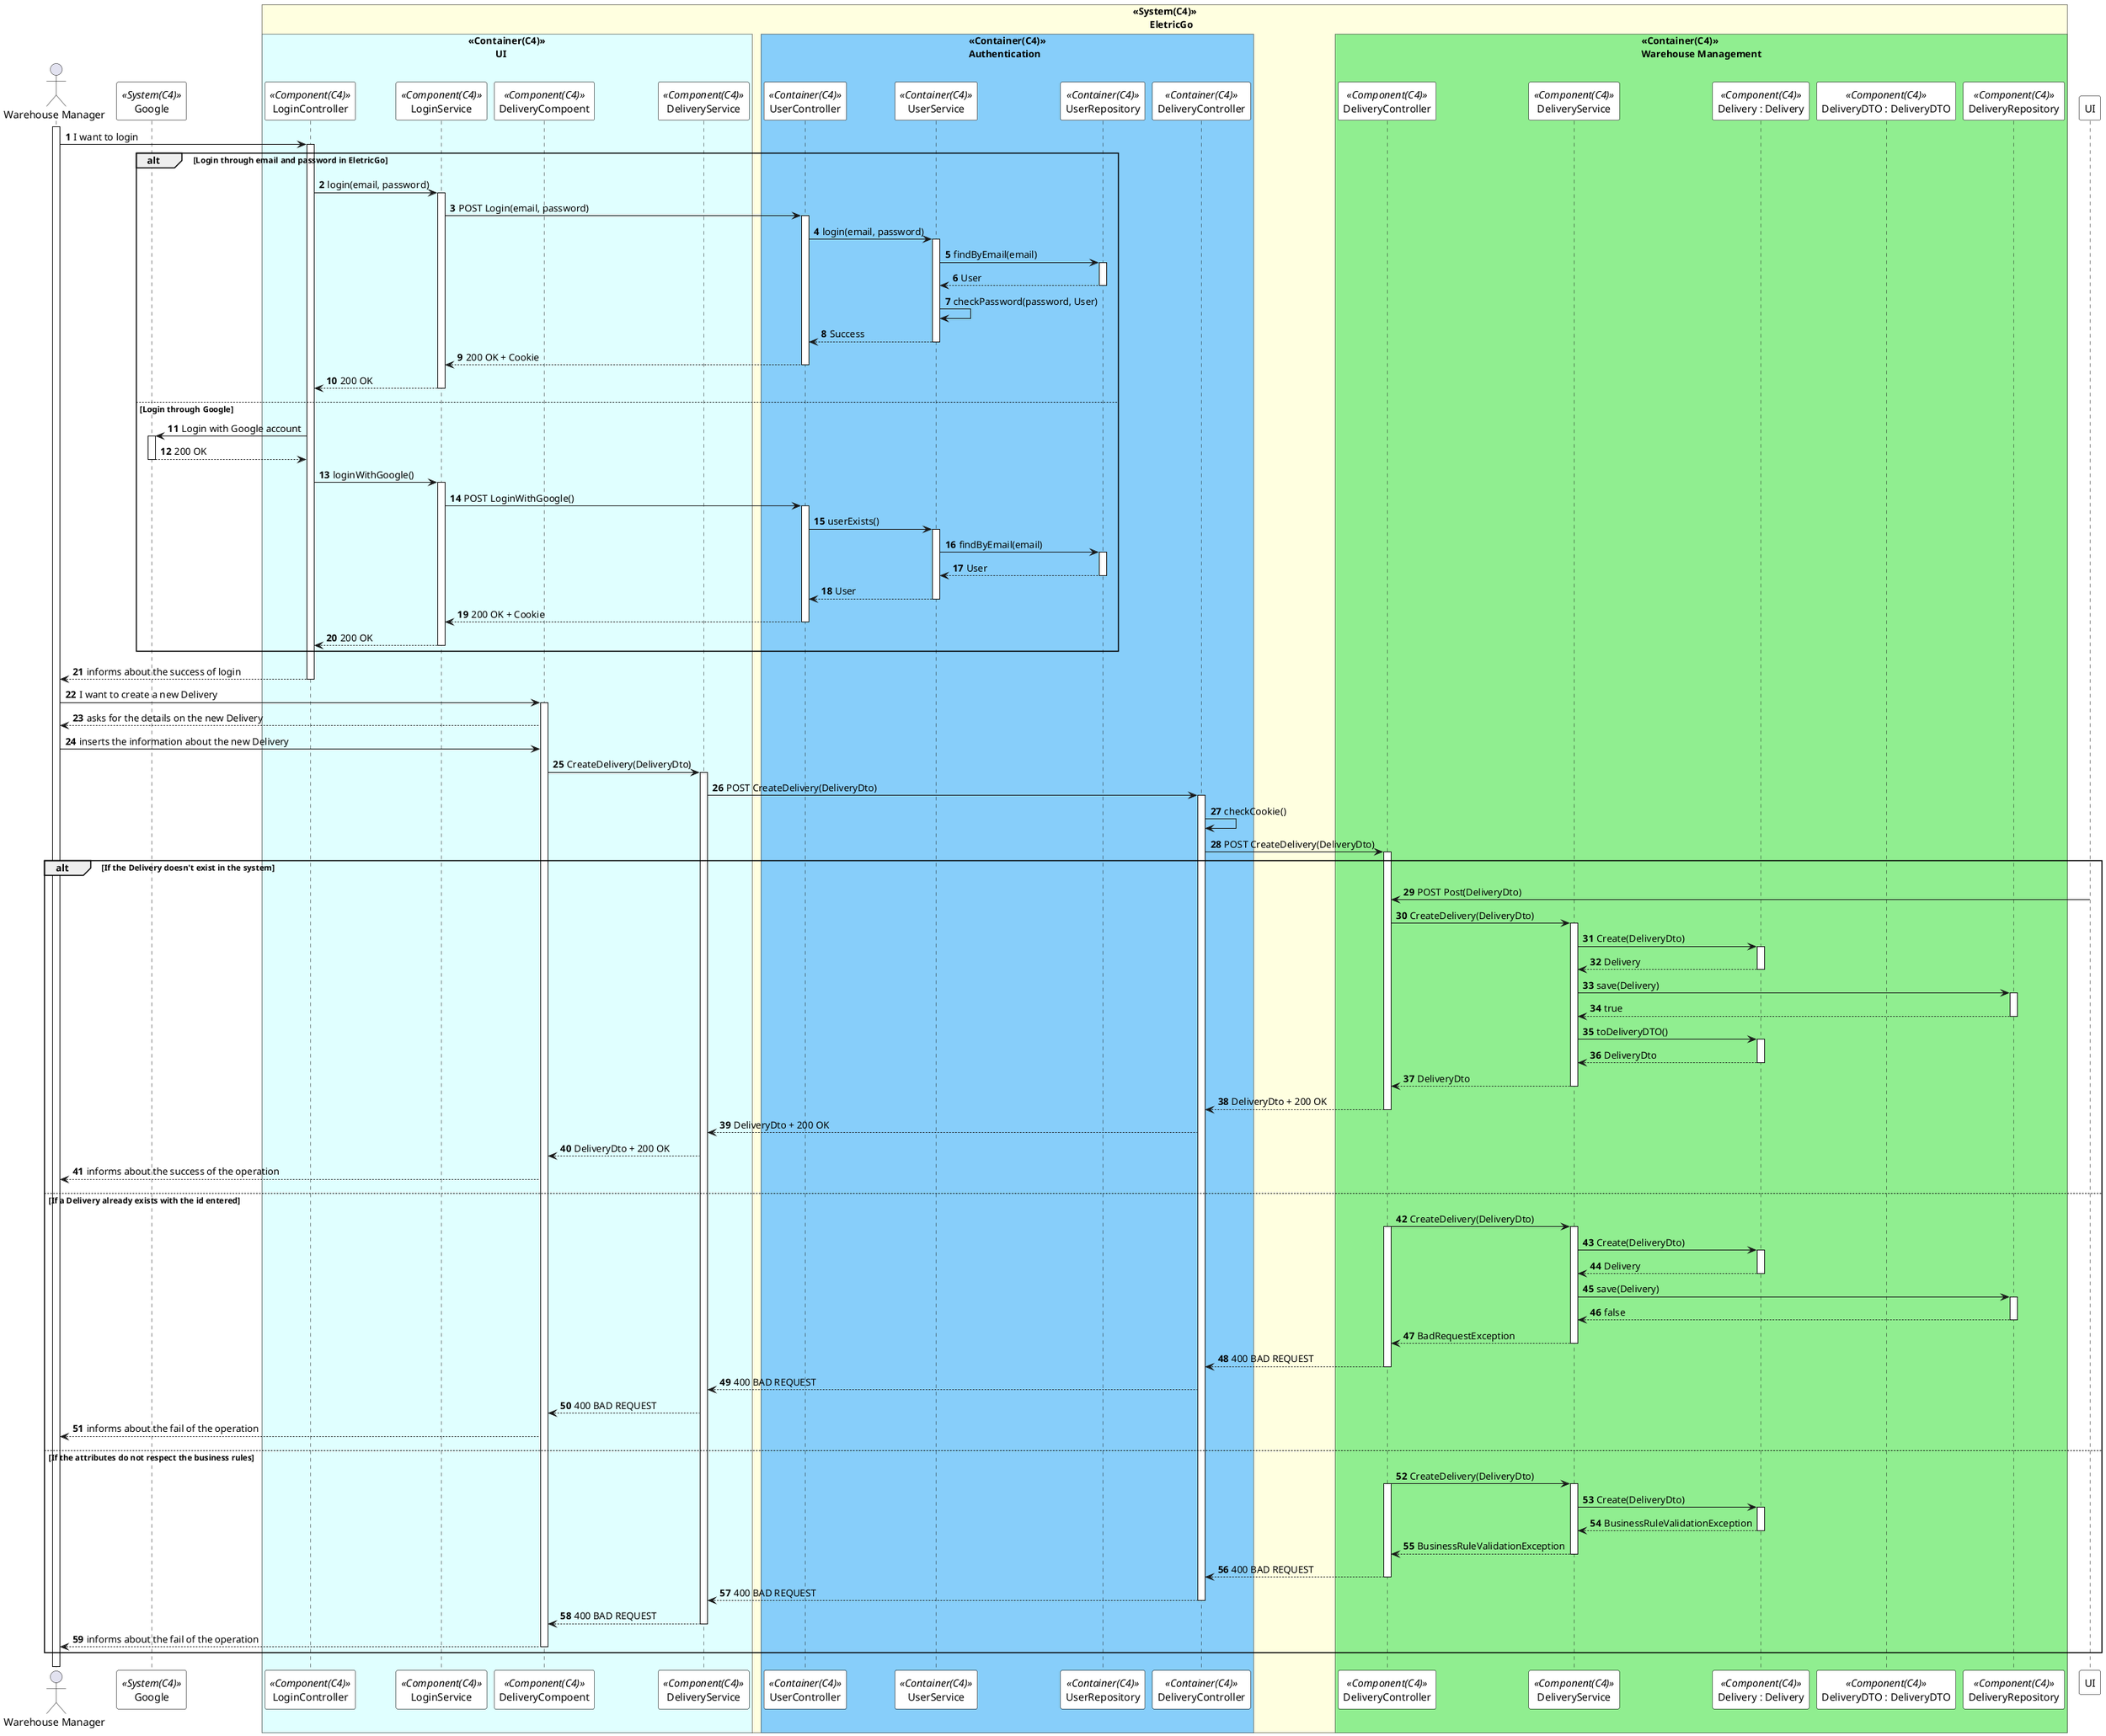 @startuml createDeliverySD
autonumber
!pragma teoz true
skinparam sequence {
ParticipantBorderColor black
ParticipantBackgroundColor white
}

actor "Warehouse Manager" as admin

participant Google as Google <<System(C4)>>

box "<<System(C4)>>\n       EletricGo" #LightYellow

    box "<<Container(C4)>>\n           UI" #LightCyan
        
        participant LoginController as LoginC <<Component(C4)>>
        participant LoginService as LoginS <<Component(C4)>>
    
    
    
        participant DeliveryCompoent as DeliveryC <<Component(C4)>>
        participant DeliveryService as DeliveryS <<Component(C4)>>
        

    end box

    box "<<Container(C4)>>\nAuthentication" #LightSkyBlue

        participant UserController as UserCTRL <<Container(C4)>> 
        participant UserService as UserServ <<Container(C4)>> 
        participant UserRepository as UserRepo <<Container(C4)>> 

        participant DeliveryController as DeliveryCTRL <<Container(C4)>>

    end box


    box "<<Container(C4)>>\nWarehouse Management" #LightGreen
        participant DeliveryController as  CTL <<Component(C4)>>
        participant DeliveryService as  SV <<Component(C4)>>
        participant "Delivery : Delivery" as  delivery <<Component(C4)>>
        participant "DeliveryDTO : DeliveryDTO" as  DTO <<Component(C4)>>
        participant DeliveryRepository as  DR <<Component(C4)>>
    end box
end box

activate admin
admin->LoginC: I want to login
activate LoginC

alt Login through email and password in EletricGo


    LoginC -> LoginS: login(email, password)
    activate LoginS
    LoginS -> UserCTRL: POST Login(email, password)
    activate UserCTRL

    UserCTRL -> UserServ: login(email, password)
    activate UserServ
    UserServ -> UserRepo: findByEmail(email)
    activate UserRepo
    UserRepo --> UserServ: User
    deactivate UserRepo
    UserServ -> UserServ: checkPassword(password, User)
    UserServ --> UserCTRL: Success
    deactivate UserServ


    UserCTRL --> LoginS: 200 OK + Cookie
    deactivate UserCTRL

    LoginS --> LoginC: 200 OK
    deactivate LoginS

else Login through Google

    LoginC -> Google: Login with Google account
    activate Google
    Google --> LoginC: 200 OK
    deactivate
    LoginC -> LoginS: loginWithGoogle()
    activate LoginS
    LoginS -> UserCTRL: POST LoginWithGoogle()
    activate UserCTRL
    UserCTRL -> UserServ: userExists()
    activate UserServ
    UserServ -> UserRepo: findByEmail(email)
    activate UserRepo
    UserRepo --> UserServ: User
    deactivate UserRepo
    UserServ --> UserCTRL: User
    deactivate UserServ
    UserCTRL --> LoginS: 200 OK + Cookie
    deactivate UserCTRL
    LoginS --> LoginC: 200 OK
    deactivate LoginS


end



LoginC --> admin: informs about the success of login
deactivate LoginC

admin -> DeliveryC: I want to create a new Delivery
activate DeliveryC

DeliveryC --> admin: asks for the details on the new Delivery


admin -> DeliveryC: inserts the information about the new Delivery

DeliveryC -> DeliveryS: CreateDelivery(DeliveryDto)
activate DeliveryS

DeliveryS -> DeliveryCTRL: POST CreateDelivery(DeliveryDto)
activate DeliveryCTRL

DeliveryCTRL -> DeliveryCTRL: checkCookie()

DeliveryCTRL -> CTL: POST CreateDelivery(DeliveryDto)
activate CTL



alt If the Delivery doesn't exist in the system 
    UI -> CTL: POST Post(DeliveryDto)

    CTL -> SV : CreateDelivery(DeliveryDto)
    activate SV

    SV -> delivery : Create(DeliveryDto)
    activate delivery
    delivery --> SV : Delivery 
    deactivate delivery

    SV -> DR : save(Delivery)
    activate DR
    DR --> SV : true 
    deactivate DR

    SV -> delivery : toDeliveryDTO()
    activate delivery
    delivery --> SV : DeliveryDto
    deactivate delivery
    SV --> CTL : DeliveryDto
    deactivate SV
    CTL --> DeliveryCTRL : DeliveryDto + 200 OK
    deactivate CTL
    DeliveryCTRL --> DeliveryS : DeliveryDto + 200 OK
    DeliveryS --> DeliveryC : DeliveryDto + 200 OK
    DeliveryC --> admin : informs about the success of the operation




else If a Delivery already exists with the id entered


    CTL -> SV : CreateDelivery(DeliveryDto)
    activate CTL
    activate SV

    SV -> delivery : Create(DeliveryDto)
    activate delivery
    delivery --> SV : Delivery 
    deactivate delivery

    SV -> DR : save(Delivery)
    activate DR
    DR --> SV : false
    deactivate DR
    SV --> CTL : BadRequestException
    deactivate SV

    CTL --> DeliveryCTRL: 400 BAD REQUEST
    deactivate CTL
    DeliveryCTRL --> DeliveryS: 400 BAD REQUEST

    DeliveryS --> DeliveryC: 400 BAD REQUEST

    DeliveryC --> admin: informs about the fail of the operation

else If the attributes do not respect the business rules


    CTL -> SV : CreateDelivery(DeliveryDto)
    activate CTL
    activate SV

    SV -> delivery : Create(DeliveryDto)
    activate delivery
    delivery --> SV : BusinessRuleValidationException
    deactivate delivery

    SV --> CTL : BusinessRuleValidationException
    deactivate SV

    CTL --> DeliveryCTRL: 400 BAD REQUEST
    deactivate CTL
    DeliveryCTRL --> DeliveryS: 400 BAD REQUEST
    deactivate DeliveryCTRL
    DeliveryS --> DeliveryC: 400 BAD REQUEST
    deactivate DeliveryS
    DeliveryC --> admin: informs about the fail of the operation
    deactivate DeliveryC

end 
deactivate admin

@enduml

